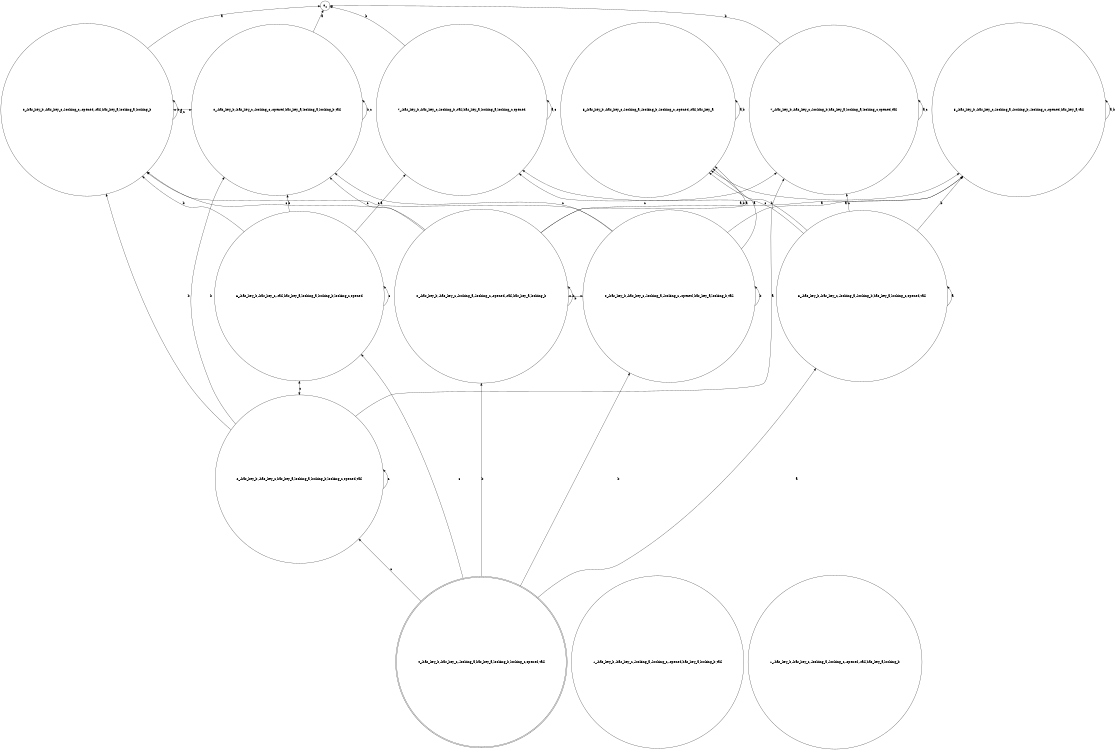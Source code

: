 digraph K_structure{
	rankdir=BT;
	size="8,5"
//WORLDS List:
	node [shape = circle] "0_-has_key_b,-has_key_c,-looking_c,-opened,has_key_a,looking_a,looking_b,tail";// (,-has_key_b,-has_key_c,-looking_c,-opened,has_key_a,looking_a,looking_b,tail)
	node [shape = circle] "1_-has_key_b,-has_key_c,-looking_a,-looking_c,-opened,has_key_a,looking_b,tail";// (,-has_key_b,-has_key_c,-looking_a,-looking_c,-opened,has_key_a,looking_b,tail)
	node [shape = circle] "2_-has_key_b,-has_key_c,has_key_a,looking_a,looking_b,looking_c,opened,tail";// (,-has_key_b,-has_key_c,has_key_a,looking_a,looking_b,looking_c,opened,tail)
	node [shape = circle] "3_-has_key_b,-has_key_c,-looking_a,-looking_b,has_key_a,looking_c,opened,tail";// (,-has_key_b,-has_key_c,-looking_a,-looking_b,has_key_a,looking_c,opened,tail)
	node [shape = doublecircle] "4_-has_key_b,-has_key_c,-looking_a,has_key_a,looking_b,looking_c,opened,tail";// (,-has_key_b,-has_key_c,-looking_a,has_key_a,looking_b,looking_c,opened,tail)
	node [shape = circle] "5_-has_key_b,-has_key_c,-looking_a,-looking_b,-looking_c,-opened,has_key_a,tail";// (,-has_key_b,-has_key_c,-looking_a,-looking_b,-looking_c,-opened,has_key_a,tail)
	node [shape = circle] "6_-has_key_b,-has_key_c,-tail,has_key_a,looking_a,looking_b,looking_c,opened";// (,-has_key_b,-has_key_c,-tail,has_key_a,looking_a,looking_b,looking_c,opened)
	node [shape = circle] "7_-has_key_b,-has_key_c,-looking_b,has_key_a,looking_a,looking_c,opened,tail";// (,-has_key_b,-has_key_c,-looking_b,has_key_a,looking_a,looking_c,opened,tail)
	node [shape = circle] "5_-has_key_b,-has_key_c,-looking_a,-looking_b,-looking_c,-opened,-tail,has_key_a";// (,-has_key_b,-has_key_c,-looking_a,-looking_b,-looking_c,-opened,-tail,has_key_a)
	node [shape = circle] "1_-has_key_b,-has_key_c,-looking_a,-looking_c,-opened,-tail,has_key_a,looking_b";// (,-has_key_b,-has_key_c,-looking_a,-looking_c,-opened,-tail,has_key_a,looking_b)
	node [shape = circle] "0_-has_key_b,-has_key_c,-looking_c,-opened,-tail,has_key_a,looking_a,looking_b";// (,-has_key_b,-has_key_c,-looking_c,-opened,-tail,has_key_a,looking_a,looking_b)
	node [shape = circle] "7_-has_key_b,-has_key_c,-looking_b,-tail,has_key_a,looking_a,looking_c,opened";// (,-has_key_b,-has_key_c,-looking_b,-tail,has_key_a,looking_a,looking_c,opened)


//RANKS List:
	{rank = same; "0_-has_key_b,-has_key_c,-looking_c,-opened,has_key_a,looking_a,looking_b,tail"; "0_-has_key_b,-has_key_c,-looking_c,-opened,-tail,has_key_a,looking_a,looking_b"; }
	{rank = same; "7_-has_key_b,-has_key_c,-looking_b,has_key_a,looking_a,looking_c,opened,tail"; "7_-has_key_b,-has_key_c,-looking_b,-tail,has_key_a,looking_a,looking_c,opened"; }
	{rank = same; "2_-has_key_b,-has_key_c,has_key_a,looking_a,looking_b,looking_c,opened,tail"; }
	{rank = same; "6_-has_key_b,-has_key_c,-tail,has_key_a,looking_a,looking_b,looking_c,opened"; }
	{rank = same; "5_-has_key_b,-has_key_c,-looking_a,-looking_b,-looking_c,-opened,has_key_a,tail"; "5_-has_key_b,-has_key_c,-looking_a,-looking_b,-looking_c,-opened,-tail,has_key_a"; }
	{rank = same; "3_-has_key_b,-has_key_c,-looking_a,-looking_b,has_key_a,looking_c,opened,tail"; }
	{rank = same; "4_-has_key_b,-has_key_c,-looking_a,has_key_a,looking_b,looking_c,opened,tail"; }
	{rank = same; "0_-has_key_b,-has_key_c,-looking_a,-looking_c,-opened,has_key_a,looking_b,tail"; "0_-has_key_b,-has_key_c,-looking_a,-looking_c,-opened,-tail,has_key_a,looking_b"; }


//EDGES List:
	"0_-has_key_b,-has_key_c,-looking_a,-looking_c,-opened,-tail,has_key_a,looking_b" -> "0_-has_key_b,-has_key_c,-looking_a,-looking_c,-opened,-tail,has_key_a,looking_b" [ label = "b" ];
	"0_-has_key_b,-has_key_c,-looking_a,-looking_c,-opened,-tail,has_key_a,looking_b" -> "0_-has_key_b,-has_key_c,-looking_c,-opened,-tail,has_key_a,looking_a,looking_b" [ label = "c" ];
	"0_-has_key_b,-has_key_c,-looking_a,-looking_c,-opened,-tail,has_key_a,looking_b" -> "0_-has_key_b,-has_key_c,-looking_c,-opened,has_key_a,looking_a,looking_b,tail" [ label = "c" ];
	"0_-has_key_b,-has_key_c,-looking_a,-looking_c,-opened,-tail,has_key_a,looking_b" -> "5_-has_key_b,-has_key_c,-looking_a,-looking_b,-looking_c,-opened,-tail,has_key_a" [ label = "a" ];
	"0_-has_key_b,-has_key_c,-looking_a,-looking_c,-opened,-tail,has_key_a,looking_b" -> "5_-has_key_b,-has_key_c,-looking_a,-looking_b,-looking_c,-opened,has_key_a,tail" [ label = "a" ];
	"0_-has_key_b,-has_key_c,-looking_a,-looking_c,-opened,has_key_a,looking_b,tail" -> "0_-has_key_b,-has_key_c,-looking_a,-looking_c,-opened,has_key_a,looking_b,tail" [ label = "b" ];
	"0_-has_key_b,-has_key_c,-looking_a,-looking_c,-opened,has_key_a,looking_b,tail" -> "0_-has_key_b,-has_key_c,-looking_c,-opened,-tail,has_key_a,looking_a,looking_b" [ label = "c" ];
	"0_-has_key_b,-has_key_c,-looking_a,-looking_c,-opened,has_key_a,looking_b,tail" -> "0_-has_key_b,-has_key_c,-looking_c,-opened,has_key_a,looking_a,looking_b,tail" [ label = "c" ];
	"0_-has_key_b,-has_key_c,-looking_a,-looking_c,-opened,has_key_a,looking_b,tail" -> "5_-has_key_b,-has_key_c,-looking_a,-looking_b,-looking_c,-opened,-tail,has_key_a" [ label = "a" ];
	"0_-has_key_b,-has_key_c,-looking_a,-looking_c,-opened,has_key_a,looking_b,tail" -> "5_-has_key_b,-has_key_c,-looking_a,-looking_b,-looking_c,-opened,has_key_a,tail" [ label = "a" ];
	"0_-has_key_b,-has_key_c,-looking_c,-opened,-tail,has_key_a,looking_a,looking_b" -> "0_" [ label = "a" ];
	"0_-has_key_b,-has_key_c,-looking_c,-opened,-tail,has_key_a,looking_a,looking_b" -> "0_-has_key_b,-has_key_c,-looking_c,-opened,-tail,has_key_a,looking_a,looking_b" [ label = "b,c" ];
	"0_-has_key_b,-has_key_c,-looking_c,-opened,has_key_a,looking_a,looking_b,tail" -> "0_" [ label = "a" ];
	"0_-has_key_b,-has_key_c,-looking_c,-opened,has_key_a,looking_a,looking_b,tail" -> "0_-has_key_b,-has_key_c,-looking_c,-opened,has_key_a,looking_a,looking_b,tail" [ label = "b,c" ];
	"2_-has_key_b,-has_key_c,has_key_a,looking_a,looking_b,looking_c,opened,tail" -> "0_-has_key_b,-has_key_c,-looking_c,-opened,-tail,has_key_a,looking_a,looking_b" [ label = "b" ];
	"2_-has_key_b,-has_key_c,has_key_a,looking_a,looking_b,looking_c,opened,tail" -> "0_-has_key_b,-has_key_c,-looking_c,-opened,has_key_a,looking_a,looking_b,tail" [ label = "b" ];
	"2_-has_key_b,-has_key_c,has_key_a,looking_a,looking_b,looking_c,opened,tail" -> "2_-has_key_b,-has_key_c,has_key_a,looking_a,looking_b,looking_c,opened,tail" [ label = "c" ];
	"2_-has_key_b,-has_key_c,has_key_a,looking_a,looking_b,looking_c,opened,tail" -> "7_-has_key_b,-has_key_c,-looking_b,has_key_a,looking_a,looking_c,opened,tail" [ label = "a" ];
	"3_-has_key_b,-has_key_c,-looking_a,-looking_b,has_key_a,looking_c,opened,tail" -> "3_-has_key_b,-has_key_c,-looking_a,-looking_b,has_key_a,looking_c,opened,tail" [ label = "a" ];
	"3_-has_key_b,-has_key_c,-looking_a,-looking_b,has_key_a,looking_c,opened,tail" -> "5_-has_key_b,-has_key_c,-looking_a,-looking_b,-looking_c,-opened,-tail,has_key_a" [ label = "b" ];
	"3_-has_key_b,-has_key_c,-looking_a,-looking_b,has_key_a,looking_c,opened,tail" -> "5_-has_key_b,-has_key_c,-looking_a,-looking_b,-looking_c,-opened,has_key_a,tail" [ label = "b" ];
	"3_-has_key_b,-has_key_c,-looking_a,-looking_b,has_key_a,looking_c,opened,tail" -> "7_-has_key_b,-has_key_c,-looking_b,-tail,has_key_a,looking_a,looking_c,opened" [ label = "c" ];
	"3_-has_key_b,-has_key_c,-looking_a,-looking_b,has_key_a,looking_c,opened,tail" -> "7_-has_key_b,-has_key_c,-looking_b,has_key_a,looking_a,looking_c,opened,tail" [ label = "c" ];
	"4_-has_key_b,-has_key_c,-looking_a,has_key_a,looking_b,looking_c,opened,tail" -> "0_-has_key_b,-has_key_c,-looking_a,-looking_c,-opened,-tail,has_key_a,looking_b" [ label = "b" ];
	"4_-has_key_b,-has_key_c,-looking_a,has_key_a,looking_b,looking_c,opened,tail" -> "0_-has_key_b,-has_key_c,-looking_a,-looking_c,-opened,has_key_a,looking_b,tail" [ label = "b" ];
	"4_-has_key_b,-has_key_c,-looking_a,has_key_a,looking_b,looking_c,opened,tail" -> "2_-has_key_b,-has_key_c,has_key_a,looking_a,looking_b,looking_c,opened,tail" [ label = "c" ];
	"4_-has_key_b,-has_key_c,-looking_a,has_key_a,looking_b,looking_c,opened,tail" -> "3_-has_key_b,-has_key_c,-looking_a,-looking_b,has_key_a,looking_c,opened,tail" [ label = "a" ];
	"4_-has_key_b,-has_key_c,-looking_a,has_key_a,looking_b,looking_c,opened,tail" -> "6_-has_key_b,-has_key_c,-tail,has_key_a,looking_a,looking_b,looking_c,opened" [ label = "c" ];
	"5_-has_key_b,-has_key_c,-looking_a,-looking_b,-looking_c,-opened,-tail,has_key_a" -> "5_-has_key_b,-has_key_c,-looking_a,-looking_b,-looking_c,-opened,-tail,has_key_a" [ label = "a,b" ];
	"5_-has_key_b,-has_key_c,-looking_a,-looking_b,-looking_c,-opened,has_key_a,tail" -> "5_-has_key_b,-has_key_c,-looking_a,-looking_b,-looking_c,-opened,has_key_a,tail" [ label = "a,b" ];
	"6_-has_key_b,-has_key_c,-tail,has_key_a,looking_a,looking_b,looking_c,opened" -> "0_-has_key_b,-has_key_c,-looking_c,-opened,-tail,has_key_a,looking_a,looking_b" [ label = "b" ];
	"6_-has_key_b,-has_key_c,-tail,has_key_a,looking_a,looking_b,looking_c,opened" -> "0_-has_key_b,-has_key_c,-looking_c,-opened,has_key_a,looking_a,looking_b,tail" [ label = "b" ];
	"6_-has_key_b,-has_key_c,-tail,has_key_a,looking_a,looking_b,looking_c,opened" -> "6_-has_key_b,-has_key_c,-tail,has_key_a,looking_a,looking_b,looking_c,opened" [ label = "c" ];
	"6_-has_key_b,-has_key_c,-tail,has_key_a,looking_a,looking_b,looking_c,opened" -> "7_-has_key_b,-has_key_c,-looking_b,-tail,has_key_a,looking_a,looking_c,opened" [ label = "a" ];
	"7_-has_key_b,-has_key_c,-looking_b,-tail,has_key_a,looking_a,looking_c,opened" -> "0_" [ label = "b" ];
	"7_-has_key_b,-has_key_c,-looking_b,-tail,has_key_a,looking_a,looking_c,opened" -> "7_-has_key_b,-has_key_c,-looking_b,-tail,has_key_a,looking_a,looking_c,opened" [ label = "a,c" ];
	"7_-has_key_b,-has_key_c,-looking_b,has_key_a,looking_a,looking_c,opened,tail" -> "0_" [ label = "b" ];
	"7_-has_key_b,-has_key_c,-looking_b,has_key_a,looking_a,looking_c,opened,tail" -> "7_-has_key_b,-has_key_c,-looking_b,has_key_a,looking_a,looking_c,opened,tail" [ label = "a,c" ];
	"0_-has_key_b,-has_key_c,-looking_a,-looking_c,-opened,-tail,has_key_a,looking_b" -> "0_-has_key_b,-has_key_c,-looking_a,-looking_c,-opened,has_key_a,looking_b,tail" [ dir=both label = "b" ];
	"0_-has_key_b,-has_key_c,-looking_c,-opened,-tail,has_key_a,looking_a,looking_b" -> "0_-has_key_b,-has_key_c,-looking_c,-opened,has_key_a,looking_a,looking_b,tail" [ dir=both label = "b,c" ];
	"2_-has_key_b,-has_key_c,has_key_a,looking_a,looking_b,looking_c,opened,tail" -> "6_-has_key_b,-has_key_c,-tail,has_key_a,looking_a,looking_b,looking_c,opened" [ dir=both label = "c" ];
	"5_-has_key_b,-has_key_c,-looking_a,-looking_b,-looking_c,-opened,-tail,has_key_a" -> "5_-has_key_b,-has_key_c,-looking_a,-looking_b,-looking_c,-opened,has_key_a,tail" [ dir=both label = "a,b" ];
	"7_-has_key_b,-has_key_c,-looking_b,-tail,has_key_a,looking_a,looking_c,opened" -> "7_-has_key_b,-has_key_c,-looking_b,has_key_a,looking_a,looking_c,opened,tail" [ dir=both label = "c" ];
}
